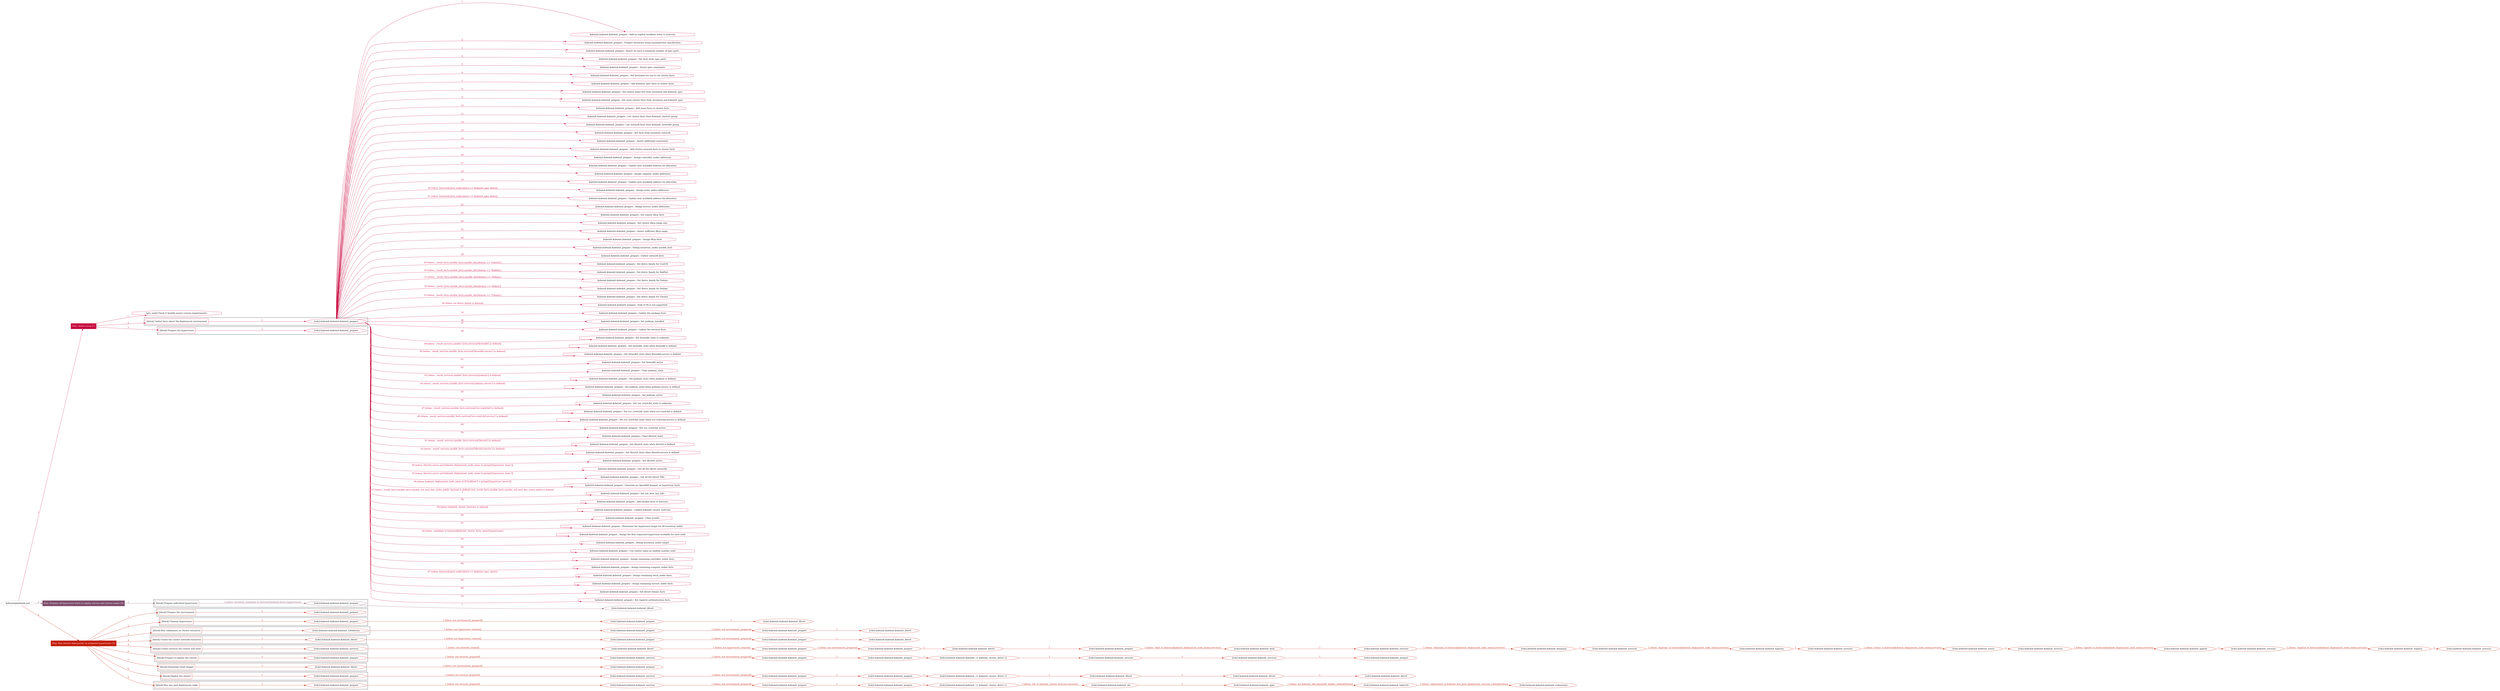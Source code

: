 digraph {
	graph [concentrate=true ordering=in rankdir=LR ratio=fill]
	edge [esep=5 sep=10]
	"kubeinit/playbook.yml" [id=root_node style=dotted]
	play_ccdf85a1 [label="Play: Initial setup (1)" color="#c7053c" fontcolor="#ffffff" id=play_ccdf85a1 shape=box style=filled tooltip=localhost]
	"kubeinit/playbook.yml" -> play_ccdf85a1 [label="1 " color="#c7053c" fontcolor="#c7053c" id=edge_8b2c406c labeltooltip="1 " tooltip="1 "]
	subgraph "kubeinit.kubeinit.kubeinit_prepare" {
		role_01f06e3d [label="[role] kubeinit.kubeinit.kubeinit_prepare" color="#c7053c" id=role_01f06e3d tooltip="kubeinit.kubeinit.kubeinit_prepare"]
		task_f22a2d1b [label="kubeinit.kubeinit.kubeinit_prepare : Add an explicit localhost entry to hostvars" color="#c7053c" id=task_f22a2d1b shape=octagon tooltip="kubeinit.kubeinit.kubeinit_prepare : Add an explicit localhost entry to hostvars"]
		role_01f06e3d -> task_f22a2d1b [label="1 " color="#c7053c" fontcolor="#c7053c" id=edge_d80c5e9f labeltooltip="1 " tooltip="1 "]
		task_03c0f471 [label="kubeinit.kubeinit.kubeinit_prepare : Prepare inventory using command-line specification" color="#c7053c" id=task_03c0f471 shape=octagon tooltip="kubeinit.kubeinit.kubeinit_prepare : Prepare inventory using command-line specification"]
		role_01f06e3d -> task_03c0f471 [label="2 " color="#c7053c" fontcolor="#c7053c" id=edge_821a42ea labeltooltip="2 " tooltip="2 "]
		task_c9af1540 [label="kubeinit.kubeinit.kubeinit_prepare : Assert we have a minimum number of spec parts" color="#c7053c" id=task_c9af1540 shape=octagon tooltip="kubeinit.kubeinit.kubeinit_prepare : Assert we have a minimum number of spec parts"]
		role_01f06e3d -> task_c9af1540 [label="3 " color="#c7053c" fontcolor="#c7053c" id=edge_c40d1985 labeltooltip="3 " tooltip="3 "]
		task_f382614f [label="kubeinit.kubeinit.kubeinit_prepare : Set facts from spec parts" color="#c7053c" id=task_f382614f shape=octagon tooltip="kubeinit.kubeinit.kubeinit_prepare : Set facts from spec parts"]
		role_01f06e3d -> task_f382614f [label="4 " color="#c7053c" fontcolor="#c7053c" id=edge_bf956e11 labeltooltip="4 " tooltip="4 "]
		task_2c1f49a4 [label="kubeinit.kubeinit.kubeinit_prepare : Assert spec constraints" color="#c7053c" id=task_2c1f49a4 shape=octagon tooltip="kubeinit.kubeinit.kubeinit_prepare : Assert spec constraints"]
		role_01f06e3d -> task_2c1f49a4 [label="5 " color="#c7053c" fontcolor="#c7053c" id=edge_777eae65 labeltooltip="5 " tooltip="5 "]
		task_986d8a2f [label="kubeinit.kubeinit.kubeinit_prepare : Set hostname we use to set cluster facts" color="#c7053c" id=task_986d8a2f shape=octagon tooltip="kubeinit.kubeinit.kubeinit_prepare : Set hostname we use to set cluster facts"]
		role_01f06e3d -> task_986d8a2f [label="6 " color="#c7053c" fontcolor="#c7053c" id=edge_61087a77 labeltooltip="6 " tooltip="6 "]
		task_81efb25b [label="kubeinit.kubeinit.kubeinit_prepare : Add kubeinit_spec facts to cluster facts" color="#c7053c" id=task_81efb25b shape=octagon tooltip="kubeinit.kubeinit.kubeinit_prepare : Add kubeinit_spec facts to cluster facts"]
		role_01f06e3d -> task_81efb25b [label="7 " color="#c7053c" fontcolor="#c7053c" id=edge_ee8e8bf0 labeltooltip="7 " tooltip="7 "]
		task_375a44f3 [label="kubeinit.kubeinit.kubeinit_prepare : Set cluster name fact from inventory and kubeinit_spec" color="#c7053c" id=task_375a44f3 shape=octagon tooltip="kubeinit.kubeinit.kubeinit_prepare : Set cluster name fact from inventory and kubeinit_spec"]
		role_01f06e3d -> task_375a44f3 [label="8 " color="#c7053c" fontcolor="#c7053c" id=edge_630bda56 labeltooltip="8 " tooltip="8 "]
		task_7824122f [label="kubeinit.kubeinit.kubeinit_prepare : Set more cluster facts from inventory and kubeinit_spec" color="#c7053c" id=task_7824122f shape=octagon tooltip="kubeinit.kubeinit.kubeinit_prepare : Set more cluster facts from inventory and kubeinit_spec"]
		role_01f06e3d -> task_7824122f [label="9 " color="#c7053c" fontcolor="#c7053c" id=edge_dc5a4314 labeltooltip="9 " tooltip="9 "]
		task_39375bed [label="kubeinit.kubeinit.kubeinit_prepare : Add more facts to cluster facts" color="#c7053c" id=task_39375bed shape=octagon tooltip="kubeinit.kubeinit.kubeinit_prepare : Add more facts to cluster facts"]
		role_01f06e3d -> task_39375bed [label="10 " color="#c7053c" fontcolor="#c7053c" id=edge_933781a2 labeltooltip="10 " tooltip="10 "]
		task_6a125582 [label="kubeinit.kubeinit.kubeinit_prepare : Get cluster facts from kubeinit_clusters group" color="#c7053c" id=task_6a125582 shape=octagon tooltip="kubeinit.kubeinit.kubeinit_prepare : Get cluster facts from kubeinit_clusters group"]
		role_01f06e3d -> task_6a125582 [label="11 " color="#c7053c" fontcolor="#c7053c" id=edge_d9ce125e labeltooltip="11 " tooltip="11 "]
		task_fa1d346c [label="kubeinit.kubeinit.kubeinit_prepare : Get network facts from kubeinit_networks group" color="#c7053c" id=task_fa1d346c shape=octagon tooltip="kubeinit.kubeinit.kubeinit_prepare : Get network facts from kubeinit_networks group"]
		role_01f06e3d -> task_fa1d346c [label="12 " color="#c7053c" fontcolor="#c7053c" id=edge_c19b9d07 labeltooltip="12 " tooltip="12 "]
		task_22aa36ef [label="kubeinit.kubeinit.kubeinit_prepare : Set facts from inventory network" color="#c7053c" id=task_22aa36ef shape=octagon tooltip="kubeinit.kubeinit.kubeinit_prepare : Set facts from inventory network"]
		role_01f06e3d -> task_22aa36ef [label="13 " color="#c7053c" fontcolor="#c7053c" id=edge_1cd4fd73 labeltooltip="13 " tooltip="13 "]
		task_9db5d9c3 [label="kubeinit.kubeinit.kubeinit_prepare : Assert additional constraints" color="#c7053c" id=task_9db5d9c3 shape=octagon tooltip="kubeinit.kubeinit.kubeinit_prepare : Assert additional constraints"]
		role_01f06e3d -> task_9db5d9c3 [label="14 " color="#c7053c" fontcolor="#c7053c" id=edge_e39de392 labeltooltip="14 " tooltip="14 "]
		task_31a1fc30 [label="kubeinit.kubeinit.kubeinit_prepare : Add cluster network facts to cluster facts" color="#c7053c" id=task_31a1fc30 shape=octagon tooltip="kubeinit.kubeinit.kubeinit_prepare : Add cluster network facts to cluster facts"]
		role_01f06e3d -> task_31a1fc30 [label="15 " color="#c7053c" fontcolor="#c7053c" id=edge_bfe73ab7 labeltooltip="15 " tooltip="15 "]
		task_14bd17c3 [label="kubeinit.kubeinit.kubeinit_prepare : Assign controller_nodes addresses" color="#c7053c" id=task_14bd17c3 shape=octagon tooltip="kubeinit.kubeinit.kubeinit_prepare : Assign controller_nodes addresses"]
		role_01f06e3d -> task_14bd17c3 [label="16 " color="#c7053c" fontcolor="#c7053c" id=edge_e6b146ae labeltooltip="16 " tooltip="16 "]
		task_da14804c [label="kubeinit.kubeinit.kubeinit_prepare : Update next available address for allocation" color="#c7053c" id=task_da14804c shape=octagon tooltip="kubeinit.kubeinit.kubeinit_prepare : Update next available address for allocation"]
		role_01f06e3d -> task_da14804c [label="17 " color="#c7053c" fontcolor="#c7053c" id=edge_98edb6b9 labeltooltip="17 " tooltip="17 "]
		task_bf67d6e9 [label="kubeinit.kubeinit.kubeinit_prepare : Assign compute_nodes addresses" color="#c7053c" id=task_bf67d6e9 shape=octagon tooltip="kubeinit.kubeinit.kubeinit_prepare : Assign compute_nodes addresses"]
		role_01f06e3d -> task_bf67d6e9 [label="18 " color="#c7053c" fontcolor="#c7053c" id=edge_10a0d342 labeltooltip="18 " tooltip="18 "]
		task_dd657c89 [label="kubeinit.kubeinit.kubeinit_prepare : Update next available address for allocation" color="#c7053c" id=task_dd657c89 shape=octagon tooltip="kubeinit.kubeinit.kubeinit_prepare : Update next available address for allocation"]
		role_01f06e3d -> task_dd657c89 [label="19 " color="#c7053c" fontcolor="#c7053c" id=edge_1ba02ff1 labeltooltip="19 " tooltip="19 "]
		task_dd4d4f80 [label="kubeinit.kubeinit.kubeinit_prepare : Assign extra_nodes addresses" color="#c7053c" id=task_dd4d4f80 shape=octagon tooltip="kubeinit.kubeinit.kubeinit_prepare : Assign extra_nodes addresses"]
		role_01f06e3d -> task_dd4d4f80 [label="20 [when: hostvars[extra_node].distro == kubeinit_spec_distro]" color="#c7053c" fontcolor="#c7053c" id=edge_7b7718ba labeltooltip="20 [when: hostvars[extra_node].distro == kubeinit_spec_distro]" tooltip="20 [when: hostvars[extra_node].distro == kubeinit_spec_distro]"]
		task_9f6f3e12 [label="kubeinit.kubeinit.kubeinit_prepare : Update next available address for allocation" color="#c7053c" id=task_9f6f3e12 shape=octagon tooltip="kubeinit.kubeinit.kubeinit_prepare : Update next available address for allocation"]
		role_01f06e3d -> task_9f6f3e12 [label="21 [when: hostvars[extra_node].distro == kubeinit_spec_distro]" color="#c7053c" fontcolor="#c7053c" id=edge_653b72f1 labeltooltip="21 [when: hostvars[extra_node].distro == kubeinit_spec_distro]" tooltip="21 [when: hostvars[extra_node].distro == kubeinit_spec_distro]"]
		task_3406bd00 [label="kubeinit.kubeinit.kubeinit_prepare : Assign service_nodes addresses" color="#c7053c" id=task_3406bd00 shape=octagon tooltip="kubeinit.kubeinit.kubeinit_prepare : Assign service_nodes addresses"]
		role_01f06e3d -> task_3406bd00 [label="22 " color="#c7053c" fontcolor="#c7053c" id=edge_09c08776 labeltooltip="22 " tooltip="22 "]
		task_a78a140d [label="kubeinit.kubeinit.kubeinit_prepare : Set cluster dhcp facts" color="#c7053c" id=task_a78a140d shape=octagon tooltip="kubeinit.kubeinit.kubeinit_prepare : Set cluster dhcp facts"]
		role_01f06e3d -> task_a78a140d [label="23 " color="#c7053c" fontcolor="#c7053c" id=edge_e33e13f8 labeltooltip="23 " tooltip="23 "]
		task_e8bb8f1c [label="kubeinit.kubeinit.kubeinit_prepare : Set cluster dhcp range size" color="#c7053c" id=task_e8bb8f1c shape=octagon tooltip="kubeinit.kubeinit.kubeinit_prepare : Set cluster dhcp range size"]
		role_01f06e3d -> task_e8bb8f1c [label="24 " color="#c7053c" fontcolor="#c7053c" id=edge_99f1a27a labeltooltip="24 " tooltip="24 "]
		task_52b2d5fc [label="kubeinit.kubeinit.kubeinit_prepare : Assert sufficient dhcp range" color="#c7053c" id=task_52b2d5fc shape=octagon tooltip="kubeinit.kubeinit.kubeinit_prepare : Assert sufficient dhcp range"]
		role_01f06e3d -> task_52b2d5fc [label="25 " color="#c7053c" fontcolor="#c7053c" id=edge_7d735cca labeltooltip="25 " tooltip="25 "]
		task_b6408485 [label="kubeinit.kubeinit.kubeinit_prepare : Assign dhcp facts" color="#c7053c" id=task_b6408485 shape=octagon tooltip="kubeinit.kubeinit.kubeinit_prepare : Assign dhcp facts"]
		role_01f06e3d -> task_b6408485 [label="26 " color="#c7053c" fontcolor="#c7053c" id=edge_28d45b00 labeltooltip="26 " tooltip="26 "]
		task_11183423 [label="kubeinit.kubeinit.kubeinit_prepare : Debug inventory_nodes ansible_host" color="#c7053c" id=task_11183423 shape=octagon tooltip="kubeinit.kubeinit.kubeinit_prepare : Debug inventory_nodes ansible_host"]
		role_01f06e3d -> task_11183423 [label="27 " color="#c7053c" fontcolor="#c7053c" id=edge_dcf0c541 labeltooltip="27 " tooltip="27 "]
		task_a0ec2db9 [label="kubeinit.kubeinit.kubeinit_prepare : Gather network facts" color="#c7053c" id=task_a0ec2db9 shape=octagon tooltip="kubeinit.kubeinit.kubeinit_prepare : Gather network facts"]
		role_01f06e3d -> task_a0ec2db9 [label="28 " color="#c7053c" fontcolor="#c7053c" id=edge_8008e101 labeltooltip="28 " tooltip="28 "]
		task_d660a816 [label="kubeinit.kubeinit.kubeinit_prepare : Set distro_family for CentOS" color="#c7053c" id=task_d660a816 shape=octagon tooltip="kubeinit.kubeinit.kubeinit_prepare : Set distro_family for CentOS"]
		role_01f06e3d -> task_d660a816 [label="29 [when: _result_facts.ansible_facts.ansible_distribution == 'CentOS']" color="#c7053c" fontcolor="#c7053c" id=edge_d586cd2a labeltooltip="29 [when: _result_facts.ansible_facts.ansible_distribution == 'CentOS']" tooltip="29 [when: _result_facts.ansible_facts.ansible_distribution == 'CentOS']"]
		task_8d90348f [label="kubeinit.kubeinit.kubeinit_prepare : Set distro_family for RedHat" color="#c7053c" id=task_8d90348f shape=octagon tooltip="kubeinit.kubeinit.kubeinit_prepare : Set distro_family for RedHat"]
		role_01f06e3d -> task_8d90348f [label="30 [when: _result_facts.ansible_facts.ansible_distribution == 'RedHat']" color="#c7053c" fontcolor="#c7053c" id=edge_b85a2ca2 labeltooltip="30 [when: _result_facts.ansible_facts.ansible_distribution == 'RedHat']" tooltip="30 [when: _result_facts.ansible_facts.ansible_distribution == 'RedHat']"]
		task_02832a61 [label="kubeinit.kubeinit.kubeinit_prepare : Set distro_family for Fedora" color="#c7053c" id=task_02832a61 shape=octagon tooltip="kubeinit.kubeinit.kubeinit_prepare : Set distro_family for Fedora"]
		role_01f06e3d -> task_02832a61 [label="31 [when: _result_facts.ansible_facts.ansible_distribution == 'Fedora']" color="#c7053c" fontcolor="#c7053c" id=edge_03576163 labeltooltip="31 [when: _result_facts.ansible_facts.ansible_distribution == 'Fedora']" tooltip="31 [when: _result_facts.ansible_facts.ansible_distribution == 'Fedora']"]
		task_5bdd9282 [label="kubeinit.kubeinit.kubeinit_prepare : Set distro_family for Debian" color="#c7053c" id=task_5bdd9282 shape=octagon tooltip="kubeinit.kubeinit.kubeinit_prepare : Set distro_family for Debian"]
		role_01f06e3d -> task_5bdd9282 [label="32 [when: _result_facts.ansible_facts.ansible_distribution == 'Debian']" color="#c7053c" fontcolor="#c7053c" id=edge_20985bc1 labeltooltip="32 [when: _result_facts.ansible_facts.ansible_distribution == 'Debian']" tooltip="32 [when: _result_facts.ansible_facts.ansible_distribution == 'Debian']"]
		task_b66eb0f9 [label="kubeinit.kubeinit.kubeinit_prepare : Set distro_family for Ubuntu" color="#c7053c" id=task_b66eb0f9 shape=octagon tooltip="kubeinit.kubeinit.kubeinit_prepare : Set distro_family for Ubuntu"]
		role_01f06e3d -> task_b66eb0f9 [label="33 [when: _result_facts.ansible_facts.ansible_distribution == 'Ubuntu']" color="#c7053c" fontcolor="#c7053c" id=edge_b9bb067a labeltooltip="33 [when: _result_facts.ansible_facts.ansible_distribution == 'Ubuntu']" tooltip="33 [when: _result_facts.ansible_facts.ansible_distribution == 'Ubuntu']"]
		task_37209b59 [label="kubeinit.kubeinit.kubeinit_prepare : Fails if OS is not supported" color="#c7053c" id=task_37209b59 shape=octagon tooltip="kubeinit.kubeinit.kubeinit_prepare : Fails if OS is not supported"]
		role_01f06e3d -> task_37209b59 [label="34 [when: not distro_family is defined]" color="#c7053c" fontcolor="#c7053c" id=edge_76ee3e13 labeltooltip="34 [when: not distro_family is defined]" tooltip="34 [when: not distro_family is defined]"]
		task_4a9450e7 [label="kubeinit.kubeinit.kubeinit_prepare : Gather the package facts" color="#c7053c" id=task_4a9450e7 shape=octagon tooltip="kubeinit.kubeinit.kubeinit_prepare : Gather the package facts"]
		role_01f06e3d -> task_4a9450e7 [label="35 " color="#c7053c" fontcolor="#c7053c" id=edge_1db00437 labeltooltip="35 " tooltip="35 "]
		task_e11a53ec [label="kubeinit.kubeinit.kubeinit_prepare : Set podman_installed" color="#c7053c" id=task_e11a53ec shape=octagon tooltip="kubeinit.kubeinit.kubeinit_prepare : Set podman_installed"]
		role_01f06e3d -> task_e11a53ec [label="36 " color="#c7053c" fontcolor="#c7053c" id=edge_c96267c2 labeltooltip="36 " tooltip="36 "]
		task_eb21e4fb [label="kubeinit.kubeinit.kubeinit_prepare : Gather the services facts" color="#c7053c" id=task_eb21e4fb shape=octagon tooltip="kubeinit.kubeinit.kubeinit_prepare : Gather the services facts"]
		role_01f06e3d -> task_eb21e4fb [label="37 " color="#c7053c" fontcolor="#c7053c" id=edge_ea375a73 labeltooltip="37 " tooltip="37 "]
		task_e82a5529 [label="kubeinit.kubeinit.kubeinit_prepare : Set firewalld_state to unknown" color="#c7053c" id=task_e82a5529 shape=octagon tooltip="kubeinit.kubeinit.kubeinit_prepare : Set firewalld_state to unknown"]
		role_01f06e3d -> task_e82a5529 [label="38 " color="#c7053c" fontcolor="#c7053c" id=edge_0a11e75c labeltooltip="38 " tooltip="38 "]
		task_6235dbac [label="kubeinit.kubeinit.kubeinit_prepare : Set firewalld_state when firewalld is defined" color="#c7053c" id=task_6235dbac shape=octagon tooltip="kubeinit.kubeinit.kubeinit_prepare : Set firewalld_state when firewalld is defined"]
		role_01f06e3d -> task_6235dbac [label="39 [when: _result_services.ansible_facts.services['firewalld'] is defined]" color="#c7053c" fontcolor="#c7053c" id=edge_98ae38c9 labeltooltip="39 [when: _result_services.ansible_facts.services['firewalld'] is defined]" tooltip="39 [when: _result_services.ansible_facts.services['firewalld'] is defined]"]
		task_56e919d9 [label="kubeinit.kubeinit.kubeinit_prepare : Set firewalld_state when firewalld.service is defined" color="#c7053c" id=task_56e919d9 shape=octagon tooltip="kubeinit.kubeinit.kubeinit_prepare : Set firewalld_state when firewalld.service is defined"]
		role_01f06e3d -> task_56e919d9 [label="40 [when: _result_services.ansible_facts.services['firewalld.service'] is defined]" color="#c7053c" fontcolor="#c7053c" id=edge_941d6870 labeltooltip="40 [when: _result_services.ansible_facts.services['firewalld.service'] is defined]" tooltip="40 [when: _result_services.ansible_facts.services['firewalld.service'] is defined]"]
		task_def056cc [label="kubeinit.kubeinit.kubeinit_prepare : Set firewalld_active" color="#c7053c" id=task_def056cc shape=octagon tooltip="kubeinit.kubeinit.kubeinit_prepare : Set firewalld_active"]
		role_01f06e3d -> task_def056cc [label="41 " color="#c7053c" fontcolor="#c7053c" id=edge_a8b9ec45 labeltooltip="41 " tooltip="41 "]
		task_1ec5f44b [label="kubeinit.kubeinit.kubeinit_prepare : Clear podman_state" color="#c7053c" id=task_1ec5f44b shape=octagon tooltip="kubeinit.kubeinit.kubeinit_prepare : Clear podman_state"]
		role_01f06e3d -> task_1ec5f44b [label="42 " color="#c7053c" fontcolor="#c7053c" id=edge_1e4263bc labeltooltip="42 " tooltip="42 "]
		task_4708c231 [label="kubeinit.kubeinit.kubeinit_prepare : Set podman_state when podman is defined" color="#c7053c" id=task_4708c231 shape=octagon tooltip="kubeinit.kubeinit.kubeinit_prepare : Set podman_state when podman is defined"]
		role_01f06e3d -> task_4708c231 [label="43 [when: _result_services.ansible_facts.services['podman'] is defined]" color="#c7053c" fontcolor="#c7053c" id=edge_245e8d22 labeltooltip="43 [when: _result_services.ansible_facts.services['podman'] is defined]" tooltip="43 [when: _result_services.ansible_facts.services['podman'] is defined]"]
		task_8f1cbdb7 [label="kubeinit.kubeinit.kubeinit_prepare : Set podman_state when podman.service is defined" color="#c7053c" id=task_8f1cbdb7 shape=octagon tooltip="kubeinit.kubeinit.kubeinit_prepare : Set podman_state when podman.service is defined"]
		role_01f06e3d -> task_8f1cbdb7 [label="44 [when: _result_services.ansible_facts.services['podman.service'] is defined]" color="#c7053c" fontcolor="#c7053c" id=edge_7c1cb9d4 labeltooltip="44 [when: _result_services.ansible_facts.services['podman.service'] is defined]" tooltip="44 [when: _result_services.ansible_facts.services['podman.service'] is defined]"]
		task_88e55b3c [label="kubeinit.kubeinit.kubeinit_prepare : Set podman_active" color="#c7053c" id=task_88e55b3c shape=octagon tooltip="kubeinit.kubeinit.kubeinit_prepare : Set podman_active"]
		role_01f06e3d -> task_88e55b3c [label="45 " color="#c7053c" fontcolor="#c7053c" id=edge_ae04995c labeltooltip="45 " tooltip="45 "]
		task_32ca8849 [label="kubeinit.kubeinit.kubeinit_prepare : Set ovs_vswitchd_state to unknown" color="#c7053c" id=task_32ca8849 shape=octagon tooltip="kubeinit.kubeinit.kubeinit_prepare : Set ovs_vswitchd_state to unknown"]
		role_01f06e3d -> task_32ca8849 [label="46 " color="#c7053c" fontcolor="#c7053c" id=edge_5c2397d7 labeltooltip="46 " tooltip="46 "]
		task_4a402326 [label="kubeinit.kubeinit.kubeinit_prepare : Set ovs_vswitchd_state when ovs-vswitchd is defined" color="#c7053c" id=task_4a402326 shape=octagon tooltip="kubeinit.kubeinit.kubeinit_prepare : Set ovs_vswitchd_state when ovs-vswitchd is defined"]
		role_01f06e3d -> task_4a402326 [label="47 [when: _result_services.ansible_facts.services['ovs-vswitchd'] is defined]" color="#c7053c" fontcolor="#c7053c" id=edge_6038655d labeltooltip="47 [when: _result_services.ansible_facts.services['ovs-vswitchd'] is defined]" tooltip="47 [when: _result_services.ansible_facts.services['ovs-vswitchd'] is defined]"]
		task_b6dfdc6e [label="kubeinit.kubeinit.kubeinit_prepare : Set ovs_vswitchd_state when ovs-vswitchd.service is defined" color="#c7053c" id=task_b6dfdc6e shape=octagon tooltip="kubeinit.kubeinit.kubeinit_prepare : Set ovs_vswitchd_state when ovs-vswitchd.service is defined"]
		role_01f06e3d -> task_b6dfdc6e [label="48 [when: _result_services.ansible_facts.services['ovs-vswitchd.service'] is defined]" color="#c7053c" fontcolor="#c7053c" id=edge_fe0db21a labeltooltip="48 [when: _result_services.ansible_facts.services['ovs-vswitchd.service'] is defined]" tooltip="48 [when: _result_services.ansible_facts.services['ovs-vswitchd.service'] is defined]"]
		task_b7273b28 [label="kubeinit.kubeinit.kubeinit_prepare : Set ovs_vswitchd_active" color="#c7053c" id=task_b7273b28 shape=octagon tooltip="kubeinit.kubeinit.kubeinit_prepare : Set ovs_vswitchd_active"]
		role_01f06e3d -> task_b7273b28 [label="49 " color="#c7053c" fontcolor="#c7053c" id=edge_dd513da5 labeltooltip="49 " tooltip="49 "]
		task_6d615dfd [label="kubeinit.kubeinit.kubeinit_prepare : Clear libvirtd_state" color="#c7053c" id=task_6d615dfd shape=octagon tooltip="kubeinit.kubeinit.kubeinit_prepare : Clear libvirtd_state"]
		role_01f06e3d -> task_6d615dfd [label="50 " color="#c7053c" fontcolor="#c7053c" id=edge_54723ee7 labeltooltip="50 " tooltip="50 "]
		task_0c43cd62 [label="kubeinit.kubeinit.kubeinit_prepare : Set libvirtd_state when libvirtd is defined" color="#c7053c" id=task_0c43cd62 shape=octagon tooltip="kubeinit.kubeinit.kubeinit_prepare : Set libvirtd_state when libvirtd is defined"]
		role_01f06e3d -> task_0c43cd62 [label="51 [when: _result_services.ansible_facts.services['libvirtd'] is defined]" color="#c7053c" fontcolor="#c7053c" id=edge_1d7ca29a labeltooltip="51 [when: _result_services.ansible_facts.services['libvirtd'] is defined]" tooltip="51 [when: _result_services.ansible_facts.services['libvirtd'] is defined]"]
		task_c8c88714 [label="kubeinit.kubeinit.kubeinit_prepare : Set libvirtd_state when libvirtd.service is defined" color="#c7053c" id=task_c8c88714 shape=octagon tooltip="kubeinit.kubeinit.kubeinit_prepare : Set libvirtd_state when libvirtd.service is defined"]
		role_01f06e3d -> task_c8c88714 [label="52 [when: _result_services.ansible_facts.services['libvirtd.service'] is defined]" color="#c7053c" fontcolor="#c7053c" id=edge_99dd77aa labeltooltip="52 [when: _result_services.ansible_facts.services['libvirtd.service'] is defined]" tooltip="52 [when: _result_services.ansible_facts.services['libvirtd.service'] is defined]"]
		task_b8ed8aa8 [label="kubeinit.kubeinit.kubeinit_prepare : Set libvirtd_active" color="#c7053c" id=task_b8ed8aa8 shape=octagon tooltip="kubeinit.kubeinit.kubeinit_prepare : Set libvirtd_active"]
		role_01f06e3d -> task_b8ed8aa8 [label="53 " color="#c7053c" fontcolor="#c7053c" id=edge_b05aeb90 labeltooltip="53 " tooltip="53 "]
		task_ff009125 [label="kubeinit.kubeinit.kubeinit_prepare : Get all the libvirt networks" color="#c7053c" id=task_ff009125 shape=octagon tooltip="kubeinit.kubeinit.kubeinit_prepare : Get all the libvirt networks"]
		role_01f06e3d -> task_ff009125 [label="54 [when: libvirtd_active and kubeinit_deployment_node_name in groups['hypervisor_hosts']]" color="#c7053c" fontcolor="#c7053c" id=edge_70376242 labeltooltip="54 [when: libvirtd_active and kubeinit_deployment_node_name in groups['hypervisor_hosts']]" tooltip="54 [when: libvirtd_active and kubeinit_deployment_node_name in groups['hypervisor_hosts']]"]
		task_eedf63ef [label="kubeinit.kubeinit.kubeinit_prepare : Get all the libvirt VMs" color="#c7053c" id=task_eedf63ef shape=octagon tooltip="kubeinit.kubeinit.kubeinit_prepare : Get all the libvirt VMs"]
		role_01f06e3d -> task_eedf63ef [label="55 [when: libvirtd_active and kubeinit_deployment_node_name in groups['hypervisor_hosts']]" color="#c7053c" fontcolor="#c7053c" id=edge_a1da57a3 labeltooltip="55 [when: libvirtd_active and kubeinit_deployment_node_name in groups['hypervisor_hosts']]" tooltip="55 [when: libvirtd_active and kubeinit_deployment_node_name in groups['hypervisor_hosts']]"]
		task_54f3fd9b [label="kubeinit.kubeinit.kubeinit_prepare : Generate an OpenSSH keypair on hypervisor hosts" color="#c7053c" id=task_54f3fd9b shape=octagon tooltip="kubeinit.kubeinit.kubeinit_prepare : Generate an OpenSSH keypair on hypervisor hosts"]
		role_01f06e3d -> task_54f3fd9b [label="56 [when: kubeinit_deployment_node_name in (['localhost'] + groups['hypervisor_hosts'])]" color="#c7053c" fontcolor="#c7053c" id=edge_9677a36e labeltooltip="56 [when: kubeinit_deployment_node_name in (['localhost'] + groups['hypervisor_hosts'])]" tooltip="56 [when: kubeinit_deployment_node_name in (['localhost'] + groups['hypervisor_hosts'])]"]
		task_263ced65 [label="kubeinit.kubeinit.kubeinit_prepare : Set ssh_host_key_info" color="#c7053c" id=task_263ced65 shape=octagon tooltip="kubeinit.kubeinit.kubeinit_prepare : Set ssh_host_key_info"]
		role_01f06e3d -> task_263ced65 [label="57 [when: _result_facts.ansible_facts.ansible_ssh_host_key_ecdsa_public_keytype is defined and _result_facts.ansible_facts.ansible_ssh_host_key_ecdsa_public is defined
]" color="#c7053c" fontcolor="#c7053c" id=edge_368cd067 labeltooltip="57 [when: _result_facts.ansible_facts.ansible_ssh_host_key_ecdsa_public_keytype is defined and _result_facts.ansible_facts.ansible_ssh_host_key_ecdsa_public is defined
]" tooltip="57 [when: _result_facts.ansible_facts.ansible_ssh_host_key_ecdsa_public_keytype is defined and _result_facts.ansible_facts.ansible_ssh_host_key_ecdsa_public is defined
]"]
		task_7b727004 [label="kubeinit.kubeinit.kubeinit_prepare : Add ansible facts to hostvars" color="#c7053c" id=task_7b727004 shape=octagon tooltip="kubeinit.kubeinit.kubeinit_prepare : Add ansible facts to hostvars"]
		role_01f06e3d -> task_7b727004 [label="58 " color="#c7053c" fontcolor="#c7053c" id=edge_22f413ff labeltooltip="58 " tooltip="58 "]
		task_d475503d [label="kubeinit.kubeinit.kubeinit_prepare : Update kubeinit_cluster_hostvars" color="#c7053c" id=task_d475503d shape=octagon tooltip="kubeinit.kubeinit.kubeinit_prepare : Update kubeinit_cluster_hostvars"]
		role_01f06e3d -> task_d475503d [label="59 [when: kubeinit_cluster_hostvars is defined]" color="#c7053c" fontcolor="#c7053c" id=edge_9b65be97 labeltooltip="59 [when: kubeinit_cluster_hostvars is defined]" tooltip="59 [when: kubeinit_cluster_hostvars is defined]"]
		task_2893bcb2 [label="kubeinit.kubeinit.kubeinit_prepare : Clear results" color="#c7053c" id=task_2893bcb2 shape=octagon tooltip="kubeinit.kubeinit.kubeinit_prepare : Clear results"]
		role_01f06e3d -> task_2893bcb2 [label="60 " color="#c7053c" fontcolor="#c7053c" id=edge_14f688c1 labeltooltip="60 " tooltip="60 "]
		task_ea4789f2 [label="kubeinit.kubeinit.kubeinit_prepare : Determine the hypervisor target for all inventory nodes" color="#c7053c" id=task_ea4789f2 shape=octagon tooltip="kubeinit.kubeinit.kubeinit_prepare : Determine the hypervisor target for all inventory nodes"]
		role_01f06e3d -> task_ea4789f2 [label="61 " color="#c7053c" fontcolor="#c7053c" id=edge_9ea1d72c labeltooltip="61 " tooltip="61 "]
		task_0a3b5197 [label="kubeinit.kubeinit.kubeinit_prepare : Assign the first requested hypervisor available for each node" color="#c7053c" id=task_0a3b5197 shape=octagon tooltip="kubeinit.kubeinit.kubeinit_prepare : Assign the first requested hypervisor available for each node"]
		role_01f06e3d -> task_0a3b5197 [label="62 [when: candidate in hostvars[kubeinit_cluster_facts_name].hypervisors]" color="#c7053c" fontcolor="#c7053c" id=edge_535f4e83 labeltooltip="62 [when: candidate in hostvars[kubeinit_cluster_facts_name].hypervisors]" tooltip="62 [when: candidate in hostvars[kubeinit_cluster_facts_name].hypervisors]"]
		task_39e77c0c [label="kubeinit.kubeinit.kubeinit_prepare : Debug inventory_nodes target" color="#c7053c" id=task_39e77c0c shape=octagon tooltip="kubeinit.kubeinit.kubeinit_prepare : Debug inventory_nodes target"]
		role_01f06e3d -> task_39e77c0c [label="63 " color="#c7053c" fontcolor="#c7053c" id=edge_3e06acb4 labeltooltip="63 " tooltip="63 "]
		task_87303b1b [label="kubeinit.kubeinit.kubeinit_prepare : Use cluster name as random number seed" color="#c7053c" id=task_87303b1b shape=octagon tooltip="kubeinit.kubeinit.kubeinit_prepare : Use cluster name as random number seed"]
		role_01f06e3d -> task_87303b1b [label="64 " color="#c7053c" fontcolor="#c7053c" id=edge_3fcc0f09 labeltooltip="64 " tooltip="64 "]
		task_5fdfc794 [label="kubeinit.kubeinit.kubeinit_prepare : Assign remaining controller_nodes facts" color="#c7053c" id=task_5fdfc794 shape=octagon tooltip="kubeinit.kubeinit.kubeinit_prepare : Assign remaining controller_nodes facts"]
		role_01f06e3d -> task_5fdfc794 [label="65 " color="#c7053c" fontcolor="#c7053c" id=edge_6cb91738 labeltooltip="65 " tooltip="65 "]
		task_c9693a97 [label="kubeinit.kubeinit.kubeinit_prepare : Assign remaining compute_nodes facts" color="#c7053c" id=task_c9693a97 shape=octagon tooltip="kubeinit.kubeinit.kubeinit_prepare : Assign remaining compute_nodes facts"]
		role_01f06e3d -> task_c9693a97 [label="66 " color="#c7053c" fontcolor="#c7053c" id=edge_d158c9f2 labeltooltip="66 " tooltip="66 "]
		task_73c587dd [label="kubeinit.kubeinit.kubeinit_prepare : Assign remaining extra_nodes facts" color="#c7053c" id=task_73c587dd shape=octagon tooltip="kubeinit.kubeinit.kubeinit_prepare : Assign remaining extra_nodes facts"]
		role_01f06e3d -> task_73c587dd [label="67 [when: hostvars[extra_node].distro == kubeinit_spec_distro]" color="#c7053c" fontcolor="#c7053c" id=edge_653ec896 labeltooltip="67 [when: hostvars[extra_node].distro == kubeinit_spec_distro]" tooltip="67 [when: hostvars[extra_node].distro == kubeinit_spec_distro]"]
		task_93fcde48 [label="kubeinit.kubeinit.kubeinit_prepare : Assign remaining service_nodes facts" color="#c7053c" id=task_93fcde48 shape=octagon tooltip="kubeinit.kubeinit.kubeinit_prepare : Assign remaining service_nodes facts"]
		role_01f06e3d -> task_93fcde48 [label="68 " color="#c7053c" fontcolor="#c7053c" id=edge_365ecc8f labeltooltip="68 " tooltip="68 "]
		task_e74a2205 [label="kubeinit.kubeinit.kubeinit_prepare : Set libvirt release facts" color="#c7053c" id=task_e74a2205 shape=octagon tooltip="kubeinit.kubeinit.kubeinit_prepare : Set libvirt release facts"]
		role_01f06e3d -> task_e74a2205 [label="69 " color="#c7053c" fontcolor="#c7053c" id=edge_ee52f6a2 labeltooltip="69 " tooltip="69 "]
		task_a0a87593 [label="kubeinit.kubeinit.kubeinit_prepare : Set registry authentication facts" color="#c7053c" id=task_a0a87593 shape=octagon tooltip="kubeinit.kubeinit.kubeinit_prepare : Set registry authentication facts"]
		role_01f06e3d -> task_a0a87593 [label="70 " color="#c7053c" fontcolor="#c7053c" id=edge_1a34ceaa labeltooltip="70 " tooltip="70 "]
	}
	subgraph "kubeinit.kubeinit.kubeinit_prepare" {
		role_b158ae92 [label="[role] kubeinit.kubeinit.kubeinit_prepare" color="#c7053c" id=role_b158ae92 tooltip="kubeinit.kubeinit.kubeinit_prepare"]
	}
	subgraph "Play: Initial setup (1)" {
		pre_task_79adbad2 [label="[pre_task] Check if Ansible meets version requirements." color="#c7053c" id=pre_task_79adbad2 shape=octagon tooltip="Check if Ansible meets version requirements."]
		play_ccdf85a1 -> pre_task_79adbad2 [label="1 " color="#c7053c" fontcolor="#c7053c" id=edge_a333ed2b labeltooltip="1 " tooltip="1 "]
		play_ccdf85a1 -> block_9b0deac3 [label=2 color="#c7053c" fontcolor="#c7053c" id=edge_e1213a7d labeltooltip=2 tooltip=2]
		subgraph cluster_block_9b0deac3 {
			block_9b0deac3 [label="[block] Gather facts about the deployment environment" color="#c7053c" id=block_9b0deac3 labeltooltip="Gather facts about the deployment environment" shape=box tooltip="Gather facts about the deployment environment"]
			block_9b0deac3 -> role_01f06e3d [label="1 " color="#c7053c" fontcolor="#c7053c" id=edge_a6189103 labeltooltip="1 " tooltip="1 "]
		}
		play_ccdf85a1 -> block_adf8132f [label=3 color="#c7053c" fontcolor="#c7053c" id=edge_92a616db labeltooltip=3 tooltip=3]
		subgraph cluster_block_adf8132f {
			block_adf8132f [label="[block] Prepare the hypervisors" color="#c7053c" id=block_adf8132f labeltooltip="Prepare the hypervisors" shape=box tooltip="Prepare the hypervisors"]
			block_adf8132f -> role_b158ae92 [label="1 " color="#c7053c" fontcolor="#c7053c" id=edge_0a67d973 labeltooltip="1 " tooltip="1 "]
		}
	}
	play_da41c5c1 [label="Play: Prepare all hypervisor hosts to deploy service and cluster nodes (0)" color="#7f4d6b" fontcolor="#ffffff" id=play_da41c5c1 shape=box style=filled tooltip="Play: Prepare all hypervisor hosts to deploy service and cluster nodes (0)"]
	"kubeinit/playbook.yml" -> play_da41c5c1 [label="2 " color="#7f4d6b" fontcolor="#7f4d6b" id=edge_254dc037 labeltooltip="2 " tooltip="2 "]
	subgraph "kubeinit.kubeinit.kubeinit_libvirt" {
		role_2f934377 [label="[role] kubeinit.kubeinit.kubeinit_libvirt" color="#7f4d6b" id=role_2f934377 tooltip="kubeinit.kubeinit.kubeinit_libvirt"]
	}
	subgraph "kubeinit.kubeinit.kubeinit_prepare" {
		role_7e43777d [label="[role] kubeinit.kubeinit.kubeinit_prepare" color="#7f4d6b" id=role_7e43777d tooltip="kubeinit.kubeinit.kubeinit_prepare"]
		role_7e43777d -> role_2f934377 [label="1 " color="#7f4d6b" fontcolor="#7f4d6b" id=edge_a73df7e7 labeltooltip="1 " tooltip="1 "]
	}
	subgraph "Play: Prepare all hypervisor hosts to deploy service and cluster nodes (0)" {
		play_da41c5c1 -> block_2c3b3006 [label=1 color="#7f4d6b" fontcolor="#7f4d6b" id=edge_3ac98c5b labeltooltip=1 tooltip=1]
		subgraph cluster_block_2c3b3006 {
			block_2c3b3006 [label="[block] Prepare individual hypervisors" color="#7f4d6b" id=block_2c3b3006 labeltooltip="Prepare individual hypervisors" shape=box tooltip="Prepare individual hypervisors"]
			block_2c3b3006 -> role_7e43777d [label="1 [when: inventory_hostname in hostvars['kubeinit-facts'].hypervisors]" color="#7f4d6b" fontcolor="#7f4d6b" id=edge_c9c2f18d labeltooltip="1 [when: inventory_hostname in hostvars['kubeinit-facts'].hypervisors]" tooltip="1 [when: inventory_hostname in hostvars['kubeinit-facts'].hypervisors]"]
		}
	}
	play_fea2d565 [label="Play: Run cluster deployment on prepared hypervisors (1)" color="#c31c09" fontcolor="#ffffff" id=play_fea2d565 shape=box style=filled tooltip=localhost]
	"kubeinit/playbook.yml" -> play_fea2d565 [label="3 " color="#c31c09" fontcolor="#c31c09" id=edge_6c7a60d5 labeltooltip="3 " tooltip="3 "]
	subgraph "kubeinit.kubeinit.kubeinit_prepare" {
		role_80c020f1 [label="[role] kubeinit.kubeinit.kubeinit_prepare" color="#c31c09" id=role_80c020f1 tooltip="kubeinit.kubeinit.kubeinit_prepare"]
	}
	subgraph "kubeinit.kubeinit.kubeinit_libvirt" {
		role_135d7797 [label="[role] kubeinit.kubeinit.kubeinit_libvirt" color="#c31c09" id=role_135d7797 tooltip="kubeinit.kubeinit.kubeinit_libvirt"]
	}
	subgraph "kubeinit.kubeinit.kubeinit_prepare" {
		role_8c30708e [label="[role] kubeinit.kubeinit.kubeinit_prepare" color="#c31c09" id=role_8c30708e tooltip="kubeinit.kubeinit.kubeinit_prepare"]
		role_8c30708e -> role_135d7797 [label="1 " color="#c31c09" fontcolor="#c31c09" id=edge_9324496d labeltooltip="1 " tooltip="1 "]
	}
	subgraph "kubeinit.kubeinit.kubeinit_prepare" {
		role_3d937788 [label="[role] kubeinit.kubeinit.kubeinit_prepare" color="#c31c09" id=role_3d937788 tooltip="kubeinit.kubeinit.kubeinit_prepare"]
		role_3d937788 -> role_8c30708e [label="1 [when: not environment_prepared]" color="#c31c09" fontcolor="#c31c09" id=edge_4a4f168c labeltooltip="1 [when: not environment_prepared]" tooltip="1 [when: not environment_prepared]"]
	}
	subgraph "kubeinit.kubeinit.kubeinit_libvirt" {
		role_479b6478 [label="[role] kubeinit.kubeinit.kubeinit_libvirt" color="#c31c09" id=role_479b6478 tooltip="kubeinit.kubeinit.kubeinit_libvirt"]
	}
	subgraph "kubeinit.kubeinit.kubeinit_prepare" {
		role_b38d8024 [label="[role] kubeinit.kubeinit.kubeinit_prepare" color="#c31c09" id=role_b38d8024 tooltip="kubeinit.kubeinit.kubeinit_prepare"]
		role_b38d8024 -> role_479b6478 [label="1 " color="#c31c09" fontcolor="#c31c09" id=edge_3f27d697 labeltooltip="1 " tooltip="1 "]
	}
	subgraph "kubeinit.kubeinit.kubeinit_prepare" {
		role_c678c925 [label="[role] kubeinit.kubeinit.kubeinit_prepare" color="#c31c09" id=role_c678c925 tooltip="kubeinit.kubeinit.kubeinit_prepare"]
		role_c678c925 -> role_b38d8024 [label="1 [when: not environment_prepared]" color="#c31c09" fontcolor="#c31c09" id=edge_0940b4b0 labeltooltip="1 [when: not environment_prepared]" tooltip="1 [when: not environment_prepared]"]
	}
	subgraph "kubeinit.kubeinit.kubeinit_validations" {
		role_dfb78c9b [label="[role] kubeinit.kubeinit.kubeinit_validations" color="#c31c09" id=role_dfb78c9b tooltip="kubeinit.kubeinit.kubeinit_validations"]
		role_dfb78c9b -> role_c678c925 [label="1 [when: not hypervisors_cleaned]" color="#c31c09" fontcolor="#c31c09" id=edge_cbc5149f labeltooltip="1 [when: not hypervisors_cleaned]" tooltip="1 [when: not hypervisors_cleaned]"]
	}
	subgraph "kubeinit.kubeinit.kubeinit_libvirt" {
		role_a80ce617 [label="[role] kubeinit.kubeinit.kubeinit_libvirt" color="#c31c09" id=role_a80ce617 tooltip="kubeinit.kubeinit.kubeinit_libvirt"]
	}
	subgraph "kubeinit.kubeinit.kubeinit_prepare" {
		role_a1b88192 [label="[role] kubeinit.kubeinit.kubeinit_prepare" color="#c31c09" id=role_a1b88192 tooltip="kubeinit.kubeinit.kubeinit_prepare"]
		role_a1b88192 -> role_a80ce617 [label="1 " color="#c31c09" fontcolor="#c31c09" id=edge_92ef42bf labeltooltip="1 " tooltip="1 "]
	}
	subgraph "kubeinit.kubeinit.kubeinit_prepare" {
		role_2f573e34 [label="[role] kubeinit.kubeinit.kubeinit_prepare" color="#c31c09" id=role_2f573e34 tooltip="kubeinit.kubeinit.kubeinit_prepare"]
		role_2f573e34 -> role_a1b88192 [label="1 [when: not environment_prepared]" color="#c31c09" fontcolor="#c31c09" id=edge_5257a54a labeltooltip="1 [when: not environment_prepared]" tooltip="1 [when: not environment_prepared]"]
	}
	subgraph "kubeinit.kubeinit.kubeinit_libvirt" {
		role_386044a8 [label="[role] kubeinit.kubeinit.kubeinit_libvirt" color="#c31c09" id=role_386044a8 tooltip="kubeinit.kubeinit.kubeinit_libvirt"]
		role_386044a8 -> role_2f573e34 [label="1 [when: not hypervisors_cleaned]" color="#c31c09" fontcolor="#c31c09" id=edge_e94d2553 labeltooltip="1 [when: not hypervisors_cleaned]" tooltip="1 [when: not hypervisors_cleaned]"]
	}
	subgraph "kubeinit.kubeinit.kubeinit_services" {
		role_1df52ce2 [label="[role] kubeinit.kubeinit.kubeinit_services" color="#c31c09" id=role_1df52ce2 tooltip="kubeinit.kubeinit.kubeinit_services"]
	}
	subgraph "kubeinit.kubeinit.kubeinit_registry" {
		role_bd78c005 [label="[role] kubeinit.kubeinit.kubeinit_registry" color="#c31c09" id=role_bd78c005 tooltip="kubeinit.kubeinit.kubeinit_registry"]
		role_bd78c005 -> role_1df52ce2 [label="1 " color="#c31c09" fontcolor="#c31c09" id=edge_43165387 labeltooltip="1 " tooltip="1 "]
	}
	subgraph "kubeinit.kubeinit.kubeinit_services" {
		role_dbc66696 [label="[role] kubeinit.kubeinit.kubeinit_services" color="#c31c09" id=role_dbc66696 tooltip="kubeinit.kubeinit.kubeinit_services"]
		role_dbc66696 -> role_bd78c005 [label="1 [when: 'registry' in hostvars[kubeinit_deployment_node_name].services]" color="#c31c09" fontcolor="#c31c09" id=edge_f2f52bdb labeltooltip="1 [when: 'registry' in hostvars[kubeinit_deployment_node_name].services]" tooltip="1 [when: 'registry' in hostvars[kubeinit_deployment_node_name].services]"]
	}
	subgraph "kubeinit.kubeinit.kubeinit_apache" {
		role_0eb3369f [label="[role] kubeinit.kubeinit.kubeinit_apache" color="#c31c09" id=role_0eb3369f tooltip="kubeinit.kubeinit.kubeinit_apache"]
		role_0eb3369f -> role_dbc66696 [label="1 " color="#c31c09" fontcolor="#c31c09" id=edge_4db7d394 labeltooltip="1 " tooltip="1 "]
	}
	subgraph "kubeinit.kubeinit.kubeinit_services" {
		role_732cd20e [label="[role] kubeinit.kubeinit.kubeinit_services" color="#c31c09" id=role_732cd20e tooltip="kubeinit.kubeinit.kubeinit_services"]
		role_732cd20e -> role_0eb3369f [label="1 [when: 'apache' in hostvars[kubeinit_deployment_node_name].services]" color="#c31c09" fontcolor="#c31c09" id=edge_11e1dbd6 labeltooltip="1 [when: 'apache' in hostvars[kubeinit_deployment_node_name].services]" tooltip="1 [when: 'apache' in hostvars[kubeinit_deployment_node_name].services]"]
	}
	subgraph "kubeinit.kubeinit.kubeinit_nexus" {
		role_072c9689 [label="[role] kubeinit.kubeinit.kubeinit_nexus" color="#c31c09" id=role_072c9689 tooltip="kubeinit.kubeinit.kubeinit_nexus"]
		role_072c9689 -> role_732cd20e [label="1 " color="#c31c09" fontcolor="#c31c09" id=edge_31d797b7 labeltooltip="1 " tooltip="1 "]
	}
	subgraph "kubeinit.kubeinit.kubeinit_services" {
		role_618fb982 [label="[role] kubeinit.kubeinit.kubeinit_services" color="#c31c09" id=role_618fb982 tooltip="kubeinit.kubeinit.kubeinit_services"]
		role_618fb982 -> role_072c9689 [label="1 [when: 'nexus' in hostvars[kubeinit_deployment_node_name].services]" color="#c31c09" fontcolor="#c31c09" id=edge_0405e76f labeltooltip="1 [when: 'nexus' in hostvars[kubeinit_deployment_node_name].services]" tooltip="1 [when: 'nexus' in hostvars[kubeinit_deployment_node_name].services]"]
	}
	subgraph "kubeinit.kubeinit.kubeinit_haproxy" {
		role_35d10758 [label="[role] kubeinit.kubeinit.kubeinit_haproxy" color="#c31c09" id=role_35d10758 tooltip="kubeinit.kubeinit.kubeinit_haproxy"]
		role_35d10758 -> role_618fb982 [label="1 " color="#c31c09" fontcolor="#c31c09" id=edge_b5e4f1b7 labeltooltip="1 " tooltip="1 "]
	}
	subgraph "kubeinit.kubeinit.kubeinit_services" {
		role_fb4ab71a [label="[role] kubeinit.kubeinit.kubeinit_services" color="#c31c09" id=role_fb4ab71a tooltip="kubeinit.kubeinit.kubeinit_services"]
		role_fb4ab71a -> role_35d10758 [label="1 [when: 'haproxy' in hostvars[kubeinit_deployment_node_name].services]" color="#c31c09" fontcolor="#c31c09" id=edge_46d60a58 labeltooltip="1 [when: 'haproxy' in hostvars[kubeinit_deployment_node_name].services]" tooltip="1 [when: 'haproxy' in hostvars[kubeinit_deployment_node_name].services]"]
	}
	subgraph "kubeinit.kubeinit.kubeinit_dnsmasq" {
		role_3827d126 [label="[role] kubeinit.kubeinit.kubeinit_dnsmasq" color="#c31c09" id=role_3827d126 tooltip="kubeinit.kubeinit.kubeinit_dnsmasq"]
		role_3827d126 -> role_fb4ab71a [label="1 " color="#c31c09" fontcolor="#c31c09" id=edge_3913e5b4 labeltooltip="1 " tooltip="1 "]
	}
	subgraph "kubeinit.kubeinit.kubeinit_services" {
		role_c5e06296 [label="[role] kubeinit.kubeinit.kubeinit_services" color="#c31c09" id=role_c5e06296 tooltip="kubeinit.kubeinit.kubeinit_services"]
		role_c5e06296 -> role_3827d126 [label="1 [when: 'dnsmasq' in hostvars[kubeinit_deployment_node_name].services]" color="#c31c09" fontcolor="#c31c09" id=edge_b8aee247 labeltooltip="1 [when: 'dnsmasq' in hostvars[kubeinit_deployment_node_name].services]" tooltip="1 [when: 'dnsmasq' in hostvars[kubeinit_deployment_node_name].services]"]
	}
	subgraph "kubeinit.kubeinit.kubeinit_bind" {
		role_c707e3ad [label="[role] kubeinit.kubeinit.kubeinit_bind" color="#c31c09" id=role_c707e3ad tooltip="kubeinit.kubeinit.kubeinit_bind"]
		role_c707e3ad -> role_c5e06296 [label="1 " color="#c31c09" fontcolor="#c31c09" id=edge_a6f875cd labeltooltip="1 " tooltip="1 "]
	}
	subgraph "kubeinit.kubeinit.kubeinit_prepare" {
		role_179c6617 [label="[role] kubeinit.kubeinit.kubeinit_prepare" color="#c31c09" id=role_179c6617 tooltip="kubeinit.kubeinit.kubeinit_prepare"]
		role_179c6617 -> role_c707e3ad [label="1 [when: 'bind' in hostvars[kubeinit_deployment_node_name].services]" color="#c31c09" fontcolor="#c31c09" id=edge_45037eac labeltooltip="1 [when: 'bind' in hostvars[kubeinit_deployment_node_name].services]" tooltip="1 [when: 'bind' in hostvars[kubeinit_deployment_node_name].services]"]
	}
	subgraph "kubeinit.kubeinit.kubeinit_libvirt" {
		role_edea8d47 [label="[role] kubeinit.kubeinit.kubeinit_libvirt" color="#c31c09" id=role_edea8d47 tooltip="kubeinit.kubeinit.kubeinit_libvirt"]
		role_edea8d47 -> role_179c6617 [label="1 " color="#c31c09" fontcolor="#c31c09" id=edge_96a2a844 labeltooltip="1 " tooltip="1 "]
	}
	subgraph "kubeinit.kubeinit.kubeinit_prepare" {
		role_ff5d221f [label="[role] kubeinit.kubeinit.kubeinit_prepare" color="#c31c09" id=role_ff5d221f tooltip="kubeinit.kubeinit.kubeinit_prepare"]
		role_ff5d221f -> role_edea8d47 [label="1 " color="#c31c09" fontcolor="#c31c09" id=edge_15e7f27c labeltooltip="1 " tooltip="1 "]
	}
	subgraph "kubeinit.kubeinit.kubeinit_prepare" {
		role_d1b75a75 [label="[role] kubeinit.kubeinit.kubeinit_prepare" color="#c31c09" id=role_d1b75a75 tooltip="kubeinit.kubeinit.kubeinit_prepare"]
		role_d1b75a75 -> role_ff5d221f [label="1 [when: not environment_prepared]" color="#c31c09" fontcolor="#c31c09" id=edge_4c0ff880 labeltooltip="1 [when: not environment_prepared]" tooltip="1 [when: not environment_prepared]"]
	}
	subgraph "kubeinit.kubeinit.kubeinit_libvirt" {
		role_e1f29f0a [label="[role] kubeinit.kubeinit.kubeinit_libvirt" color="#c31c09" id=role_e1f29f0a tooltip="kubeinit.kubeinit.kubeinit_libvirt"]
		role_e1f29f0a -> role_d1b75a75 [label="1 [when: not hypervisors_cleaned]" color="#c31c09" fontcolor="#c31c09" id=edge_5f650ea3 labeltooltip="1 [when: not hypervisors_cleaned]" tooltip="1 [when: not hypervisors_cleaned]"]
	}
	subgraph "kubeinit.kubeinit.kubeinit_services" {
		role_d2fa9fdc [label="[role] kubeinit.kubeinit.kubeinit_services" color="#c31c09" id=role_d2fa9fdc tooltip="kubeinit.kubeinit.kubeinit_services"]
		role_d2fa9fdc -> role_e1f29f0a [label="1 [when: not network_created]" color="#c31c09" fontcolor="#c31c09" id=edge_6479d07d labeltooltip="1 [when: not network_created]" tooltip="1 [when: not network_created]"]
	}
	subgraph "kubeinit.kubeinit.kubeinit_prepare" {
		role_a6580518 [label="[role] kubeinit.kubeinit.kubeinit_prepare" color="#c31c09" id=role_a6580518 tooltip="kubeinit.kubeinit.kubeinit_prepare"]
	}
	subgraph "kubeinit.kubeinit.kubeinit_services" {
		role_f80e5e6d [label="[role] kubeinit.kubeinit.kubeinit_services" color="#c31c09" id=role_f80e5e6d tooltip="kubeinit.kubeinit.kubeinit_services"]
		role_f80e5e6d -> role_a6580518 [label="1 " color="#c31c09" fontcolor="#c31c09" id=edge_3c1f04f5 labeltooltip="1 " tooltip="1 "]
	}
	subgraph "kubeinit.kubeinit.kubeinit_services" {
		role_10c6c0e5 [label="[role] kubeinit.kubeinit.kubeinit_services" color="#c31c09" id=role_10c6c0e5 tooltip="kubeinit.kubeinit.kubeinit_services"]
		role_10c6c0e5 -> role_f80e5e6d [label="1 " color="#c31c09" fontcolor="#c31c09" id=edge_489e54c8 labeltooltip="1 " tooltip="1 "]
	}
	subgraph "kubeinit.kubeinit.kubeinit_{{ kubeinit_cluster_distro }}" {
		role_31579ecc [label="[role] kubeinit.kubeinit.kubeinit_{{ kubeinit_cluster_distro }}" color="#c31c09" id=role_31579ecc tooltip="kubeinit.kubeinit.kubeinit_{{ kubeinit_cluster_distro }}"]
		role_31579ecc -> role_10c6c0e5 [label="1 " color="#c31c09" fontcolor="#c31c09" id=edge_c0e3aeb4 labeltooltip="1 " tooltip="1 "]
	}
	subgraph "kubeinit.kubeinit.kubeinit_prepare" {
		role_8e462af0 [label="[role] kubeinit.kubeinit.kubeinit_prepare" color="#c31c09" id=role_8e462af0 tooltip="kubeinit.kubeinit.kubeinit_prepare"]
		role_8e462af0 -> role_31579ecc [label="1 " color="#c31c09" fontcolor="#c31c09" id=edge_63803daf labeltooltip="1 " tooltip="1 "]
	}
	subgraph "kubeinit.kubeinit.kubeinit_prepare" {
		role_22f32e55 [label="[role] kubeinit.kubeinit.kubeinit_prepare" color="#c31c09" id=role_22f32e55 tooltip="kubeinit.kubeinit.kubeinit_prepare"]
		role_22f32e55 -> role_8e462af0 [label="1 " color="#c31c09" fontcolor="#c31c09" id=edge_dea13078 labeltooltip="1 " tooltip="1 "]
	}
	subgraph "kubeinit.kubeinit.kubeinit_services" {
		role_584fbac4 [label="[role] kubeinit.kubeinit.kubeinit_services" color="#c31c09" id=role_584fbac4 tooltip="kubeinit.kubeinit.kubeinit_services"]
		role_584fbac4 -> role_22f32e55 [label="1 [when: not environment_prepared]" color="#c31c09" fontcolor="#c31c09" id=edge_7e5d1211 labeltooltip="1 [when: not environment_prepared]" tooltip="1 [when: not environment_prepared]"]
	}
	subgraph "kubeinit.kubeinit.kubeinit_prepare" {
		role_da8507fd [label="[role] kubeinit.kubeinit.kubeinit_prepare" color="#c31c09" id=role_da8507fd tooltip="kubeinit.kubeinit.kubeinit_prepare"]
		role_da8507fd -> role_584fbac4 [label="1 [when: not services_prepared]" color="#c31c09" fontcolor="#c31c09" id=edge_233b030d labeltooltip="1 [when: not services_prepared]" tooltip="1 [when: not services_prepared]"]
	}
	subgraph "kubeinit.kubeinit.kubeinit_prepare" {
		role_1a3c7725 [label="[role] kubeinit.kubeinit.kubeinit_prepare" color="#c31c09" id=role_1a3c7725 tooltip="kubeinit.kubeinit.kubeinit_prepare"]
	}
	subgraph "kubeinit.kubeinit.kubeinit_libvirt" {
		role_6b5a09b9 [label="[role] kubeinit.kubeinit.kubeinit_libvirt" color="#c31c09" id=role_6b5a09b9 tooltip="kubeinit.kubeinit.kubeinit_libvirt"]
		role_6b5a09b9 -> role_1a3c7725 [label="1 [when: not environment_prepared]" color="#c31c09" fontcolor="#c31c09" id=edge_ec30ab3b labeltooltip="1 [when: not environment_prepared]" tooltip="1 [when: not environment_prepared]"]
	}
	subgraph "kubeinit.kubeinit.kubeinit_libvirt" {
		role_9ec8b37a [label="[role] kubeinit.kubeinit.kubeinit_libvirt" color="#c31c09" id=role_9ec8b37a tooltip="kubeinit.kubeinit.kubeinit_libvirt"]
	}
	subgraph "kubeinit.kubeinit.kubeinit_libvirt" {
		role_0edb4182 [label="[role] kubeinit.kubeinit.kubeinit_libvirt" color="#c31c09" id=role_0edb4182 tooltip="kubeinit.kubeinit.kubeinit_libvirt"]
		role_0edb4182 -> role_9ec8b37a [label="1 " color="#c31c09" fontcolor="#c31c09" id=edge_b2f734ab labeltooltip="1 " tooltip="1 "]
	}
	subgraph "kubeinit.kubeinit.kubeinit_libvirt" {
		role_f025b88b [label="[role] kubeinit.kubeinit.kubeinit_libvirt" color="#c31c09" id=role_f025b88b tooltip="kubeinit.kubeinit.kubeinit_libvirt"]
		role_f025b88b -> role_0edb4182 [label="1 " color="#c31c09" fontcolor="#c31c09" id=edge_8454a90a labeltooltip="1 " tooltip="1 "]
	}
	subgraph "kubeinit.kubeinit.kubeinit_{{ kubeinit_cluster_distro }}" {
		role_921c4439 [label="[role] kubeinit.kubeinit.kubeinit_{{ kubeinit_cluster_distro }}" color="#c31c09" id=role_921c4439 tooltip="kubeinit.kubeinit.kubeinit_{{ kubeinit_cluster_distro }}"]
		role_921c4439 -> role_f025b88b [label="1 " color="#c31c09" fontcolor="#c31c09" id=edge_33b0c1e2 labeltooltip="1 " tooltip="1 "]
	}
	subgraph "kubeinit.kubeinit.kubeinit_prepare" {
		role_518186bd [label="[role] kubeinit.kubeinit.kubeinit_prepare" color="#c31c09" id=role_518186bd tooltip="kubeinit.kubeinit.kubeinit_prepare"]
		role_518186bd -> role_921c4439 [label="1 " color="#c31c09" fontcolor="#c31c09" id=edge_e6db5ede labeltooltip="1 " tooltip="1 "]
	}
	subgraph "kubeinit.kubeinit.kubeinit_prepare" {
		role_04cb445e [label="[role] kubeinit.kubeinit.kubeinit_prepare" color="#c31c09" id=role_04cb445e tooltip="kubeinit.kubeinit.kubeinit_prepare"]
		role_04cb445e -> role_518186bd [label="1 " color="#c31c09" fontcolor="#c31c09" id=edge_e34ce4fc labeltooltip="1 " tooltip="1 "]
	}
	subgraph "kubeinit.kubeinit.kubeinit_services" {
		role_7e86fe93 [label="[role] kubeinit.kubeinit.kubeinit_services" color="#c31c09" id=role_7e86fe93 tooltip="kubeinit.kubeinit.kubeinit_services"]
		role_7e86fe93 -> role_04cb445e [label="1 [when: not environment_prepared]" color="#c31c09" fontcolor="#c31c09" id=edge_d5bc2665 labeltooltip="1 [when: not environment_prepared]" tooltip="1 [when: not environment_prepared]"]
	}
	subgraph "kubeinit.kubeinit.kubeinit_prepare" {
		role_fe9d5fa3 [label="[role] kubeinit.kubeinit.kubeinit_prepare" color="#c31c09" id=role_fe9d5fa3 tooltip="kubeinit.kubeinit.kubeinit_prepare"]
		role_fe9d5fa3 -> role_7e86fe93 [label="1 [when: not services_prepared]" color="#c31c09" fontcolor="#c31c09" id=edge_7d79d248 labeltooltip="1 [when: not services_prepared]" tooltip="1 [when: not services_prepared]"]
	}
	subgraph "kubeinit.kubeinit.kubeinit_submariner" {
		role_71e31fd9 [label="[role] kubeinit.kubeinit.kubeinit_submariner" color="#c31c09" id=role_71e31fd9 tooltip="kubeinit.kubeinit.kubeinit_submariner"]
	}
	subgraph "kubeinit.kubeinit.kubeinit_kubevirt" {
		role_71523162 [label="[role] kubeinit.kubeinit.kubeinit_kubevirt" color="#c31c09" id=role_71523162 tooltip="kubeinit.kubeinit.kubeinit_kubevirt"]
		role_71523162 -> role_71e31fd9 [label="1 [when: 'submariner' in kubeinit_fact_post_deployment_services | default(False)]" color="#c31c09" fontcolor="#c31c09" id=edge_a9e7102f labeltooltip="1 [when: 'submariner' in kubeinit_fact_post_deployment_services | default(False)]" tooltip="1 [when: 'submariner' in kubeinit_fact_post_deployment_services | default(False)]"]
	}
	subgraph "kubeinit.kubeinit.kubeinit_apps" {
		role_7415946c [label="[role] kubeinit.kubeinit.kubeinit_apps" color="#c31c09" id=role_7415946c tooltip="kubeinit.kubeinit.kubeinit_apps"]
		role_7415946c -> role_71523162 [label="1 [when: not kubeinit_okd_openshift_deploy | default(False)]" color="#c31c09" fontcolor="#c31c09" id=edge_b9bdce71 labeltooltip="1 [when: not kubeinit_okd_openshift_deploy | default(False)]" tooltip="1 [when: not kubeinit_okd_openshift_deploy | default(False)]"]
	}
	subgraph "kubeinit.kubeinit.kubeinit_nfs" {
		role_2ca62f0a [label="[role] kubeinit.kubeinit.kubeinit_nfs" color="#c31c09" id=role_2ca62f0a tooltip="kubeinit.kubeinit.kubeinit_nfs"]
		role_2ca62f0a -> role_7415946c [label="1 " color="#c31c09" fontcolor="#c31c09" id=edge_2cd44d45 labeltooltip="1 " tooltip="1 "]
	}
	subgraph "kubeinit.kubeinit.kubeinit_{{ kubeinit_cluster_distro }}" {
		role_26be6729 [label="[role] kubeinit.kubeinit.kubeinit_{{ kubeinit_cluster_distro }}" color="#c31c09" id=role_26be6729 tooltip="kubeinit.kubeinit.kubeinit_{{ kubeinit_cluster_distro }}"]
		role_26be6729 -> role_2ca62f0a [label="1 [when: 'nfs' in kubeinit_cluster_hostvars.services]" color="#c31c09" fontcolor="#c31c09" id=edge_2d43affb labeltooltip="1 [when: 'nfs' in kubeinit_cluster_hostvars.services]" tooltip="1 [when: 'nfs' in kubeinit_cluster_hostvars.services]"]
	}
	subgraph "kubeinit.kubeinit.kubeinit_prepare" {
		role_0eab6c21 [label="[role] kubeinit.kubeinit.kubeinit_prepare" color="#c31c09" id=role_0eab6c21 tooltip="kubeinit.kubeinit.kubeinit_prepare"]
		role_0eab6c21 -> role_26be6729 [label="1 " color="#c31c09" fontcolor="#c31c09" id=edge_6ef30a7d labeltooltip="1 " tooltip="1 "]
	}
	subgraph "kubeinit.kubeinit.kubeinit_prepare" {
		role_3e941f7e [label="[role] kubeinit.kubeinit.kubeinit_prepare" color="#c31c09" id=role_3e941f7e tooltip="kubeinit.kubeinit.kubeinit_prepare"]
		role_3e941f7e -> role_0eab6c21 [label="1 " color="#c31c09" fontcolor="#c31c09" id=edge_8f6e661e labeltooltip="1 " tooltip="1 "]
	}
	subgraph "kubeinit.kubeinit.kubeinit_services" {
		role_cee1ea0d [label="[role] kubeinit.kubeinit.kubeinit_services" color="#c31c09" id=role_cee1ea0d tooltip="kubeinit.kubeinit.kubeinit_services"]
		role_cee1ea0d -> role_3e941f7e [label="1 [when: not environment_prepared]" color="#c31c09" fontcolor="#c31c09" id=edge_362cc09b labeltooltip="1 [when: not environment_prepared]" tooltip="1 [when: not environment_prepared]"]
	}
	subgraph "kubeinit.kubeinit.kubeinit_prepare" {
		role_ff53ba58 [label="[role] kubeinit.kubeinit.kubeinit_prepare" color="#c31c09" id=role_ff53ba58 tooltip="kubeinit.kubeinit.kubeinit_prepare"]
		role_ff53ba58 -> role_cee1ea0d [label="1 [when: not services_prepared]" color="#c31c09" fontcolor="#c31c09" id=edge_57f99f46 labeltooltip="1 [when: not services_prepared]" tooltip="1 [when: not services_prepared]"]
	}
	subgraph "Play: Run cluster deployment on prepared hypervisors (1)" {
		play_fea2d565 -> block_25c12704 [label=1 color="#c31c09" fontcolor="#c31c09" id=edge_11c388d6 labeltooltip=1 tooltip=1]
		subgraph cluster_block_25c12704 {
			block_25c12704 [label="[block] Prepare the environment" color="#c31c09" id=block_25c12704 labeltooltip="Prepare the environment" shape=box tooltip="Prepare the environment"]
			block_25c12704 -> role_80c020f1 [label="1 " color="#c31c09" fontcolor="#c31c09" id=edge_420b92c7 labeltooltip="1 " tooltip="1 "]
		}
		play_fea2d565 -> block_af6b20ae [label=2 color="#c31c09" fontcolor="#c31c09" id=edge_d3c3400b labeltooltip=2 tooltip=2]
		subgraph cluster_block_af6b20ae {
			block_af6b20ae [label="[block] Cleanup hypervisors" color="#c31c09" id=block_af6b20ae labeltooltip="Cleanup hypervisors" shape=box tooltip="Cleanup hypervisors"]
			block_af6b20ae -> role_3d937788 [label="1 " color="#c31c09" fontcolor="#c31c09" id=edge_12e7a5dd labeltooltip="1 " tooltip="1 "]
		}
		play_fea2d565 -> block_750439d4 [label=3 color="#c31c09" fontcolor="#c31c09" id=edge_c45bbd10 labeltooltip=3 tooltip=3]
		subgraph cluster_block_750439d4 {
			block_750439d4 [label="[block] Run validations on cluster resources" color="#c31c09" id=block_750439d4 labeltooltip="Run validations on cluster resources" shape=box tooltip="Run validations on cluster resources"]
			block_750439d4 -> role_dfb78c9b [label="1 " color="#c31c09" fontcolor="#c31c09" id=edge_228e5065 labeltooltip="1 " tooltip="1 "]
		}
		play_fea2d565 -> block_fcde30a4 [label=4 color="#c31c09" fontcolor="#c31c09" id=edge_ad8a8d1b labeltooltip=4 tooltip=4]
		subgraph cluster_block_fcde30a4 {
			block_fcde30a4 [label="[block] Create the cluster network resources" color="#c31c09" id=block_fcde30a4 labeltooltip="Create the cluster network resources" shape=box tooltip="Create the cluster network resources"]
			block_fcde30a4 -> role_386044a8 [label="1 " color="#c31c09" fontcolor="#c31c09" id=edge_20b44b1a labeltooltip="1 " tooltip="1 "]
		}
		play_fea2d565 -> block_97b026dd [label=5 color="#c31c09" fontcolor="#c31c09" id=edge_d1943ec5 labeltooltip=5 tooltip=5]
		subgraph cluster_block_97b026dd {
			block_97b026dd [label="[block] Create services the cluster will need" color="#c31c09" id=block_97b026dd labeltooltip="Create services the cluster will need" shape=box tooltip="Create services the cluster will need"]
			block_97b026dd -> role_d2fa9fdc [label="1 " color="#c31c09" fontcolor="#c31c09" id=edge_b29a52bd labeltooltip="1 " tooltip="1 "]
		}
		play_fea2d565 -> block_eefd9003 [label=6 color="#c31c09" fontcolor="#c31c09" id=edge_27205833 labeltooltip=6 tooltip=6]
		subgraph cluster_block_eefd9003 {
			block_eefd9003 [label="[block] Prepare to deploy the cluster" color="#c31c09" id=block_eefd9003 labeltooltip="Prepare to deploy the cluster" shape=box tooltip="Prepare to deploy the cluster"]
			block_eefd9003 -> role_da8507fd [label="1 " color="#c31c09" fontcolor="#c31c09" id=edge_3b0931f0 labeltooltip="1 " tooltip="1 "]
		}
		play_fea2d565 -> block_58532f55 [label=7 color="#c31c09" fontcolor="#c31c09" id=edge_39c10235 labeltooltip=7 tooltip=7]
		subgraph cluster_block_58532f55 {
			block_58532f55 [label="[block] Download cloud images" color="#c31c09" id=block_58532f55 labeltooltip="Download cloud images" shape=box tooltip="Download cloud images"]
			block_58532f55 -> role_6b5a09b9 [label="1 " color="#c31c09" fontcolor="#c31c09" id=edge_b9c97255 labeltooltip="1 " tooltip="1 "]
		}
		play_fea2d565 -> block_16ed88fa [label=8 color="#c31c09" fontcolor="#c31c09" id=edge_177f9a62 labeltooltip=8 tooltip=8]
		subgraph cluster_block_16ed88fa {
			block_16ed88fa [label="[block] Deploy the cluster" color="#c31c09" id=block_16ed88fa labeltooltip="Deploy the cluster" shape=box tooltip="Deploy the cluster"]
			block_16ed88fa -> role_fe9d5fa3 [label="1 " color="#c31c09" fontcolor="#c31c09" id=edge_35dde127 labeltooltip="1 " tooltip="1 "]
		}
		play_fea2d565 -> block_76395991 [label=9 color="#c31c09" fontcolor="#c31c09" id=edge_9dbf3325 labeltooltip=9 tooltip=9]
		subgraph cluster_block_76395991 {
			block_76395991 [label="[block] Run any post-deployment tasks" color="#c31c09" id=block_76395991 labeltooltip="Run any post-deployment tasks" shape=box tooltip="Run any post-deployment tasks"]
			block_76395991 -> role_ff53ba58 [label="1 " color="#c31c09" fontcolor="#c31c09" id=edge_0854907e labeltooltip="1 " tooltip="1 "]
		}
	}
}
